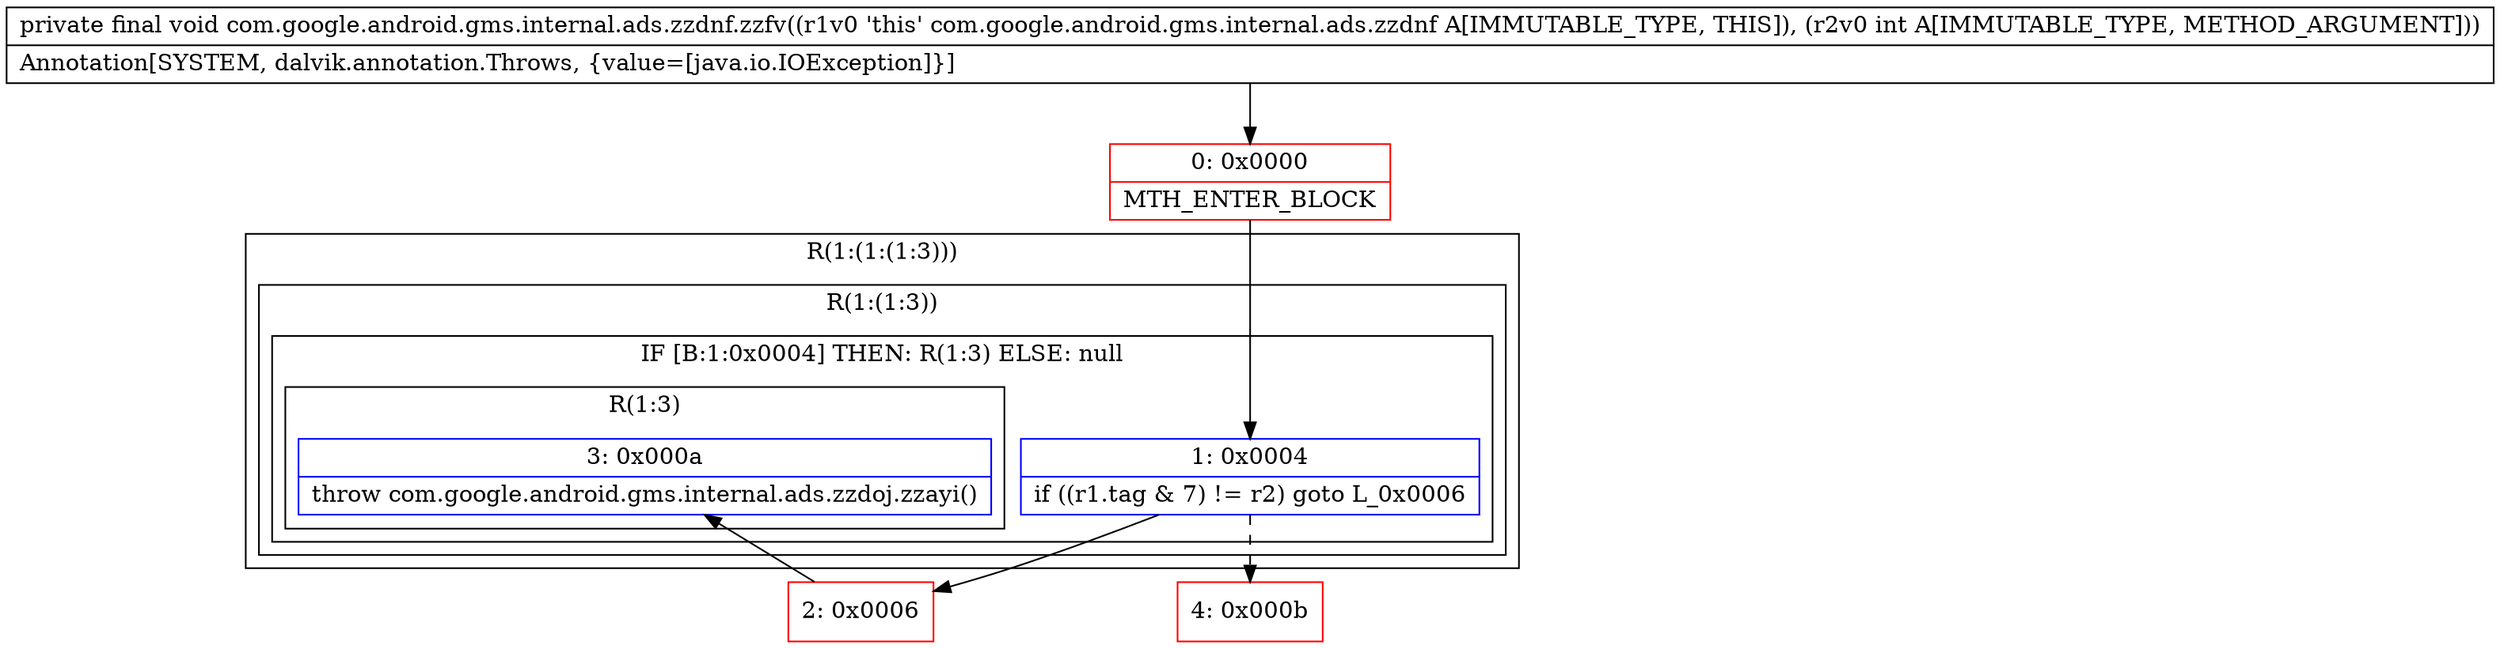 digraph "CFG forcom.google.android.gms.internal.ads.zzdnf.zzfv(I)V" {
subgraph cluster_Region_2062328802 {
label = "R(1:(1:(1:3)))";
node [shape=record,color=blue];
subgraph cluster_Region_1889948359 {
label = "R(1:(1:3))";
node [shape=record,color=blue];
subgraph cluster_IfRegion_783214180 {
label = "IF [B:1:0x0004] THEN: R(1:3) ELSE: null";
node [shape=record,color=blue];
Node_1 [shape=record,label="{1\:\ 0x0004|if ((r1.tag & 7) != r2) goto L_0x0006\l}"];
subgraph cluster_Region_387288215 {
label = "R(1:3)";
node [shape=record,color=blue];
Node_3 [shape=record,label="{3\:\ 0x000a|throw com.google.android.gms.internal.ads.zzdoj.zzayi()\l}"];
}
}
}
}
Node_0 [shape=record,color=red,label="{0\:\ 0x0000|MTH_ENTER_BLOCK\l}"];
Node_2 [shape=record,color=red,label="{2\:\ 0x0006}"];
Node_4 [shape=record,color=red,label="{4\:\ 0x000b}"];
MethodNode[shape=record,label="{private final void com.google.android.gms.internal.ads.zzdnf.zzfv((r1v0 'this' com.google.android.gms.internal.ads.zzdnf A[IMMUTABLE_TYPE, THIS]), (r2v0 int A[IMMUTABLE_TYPE, METHOD_ARGUMENT]))  | Annotation[SYSTEM, dalvik.annotation.Throws, \{value=[java.io.IOException]\}]\l}"];
MethodNode -> Node_0;
Node_1 -> Node_2;
Node_1 -> Node_4[style=dashed];
Node_0 -> Node_1;
Node_2 -> Node_3;
}

